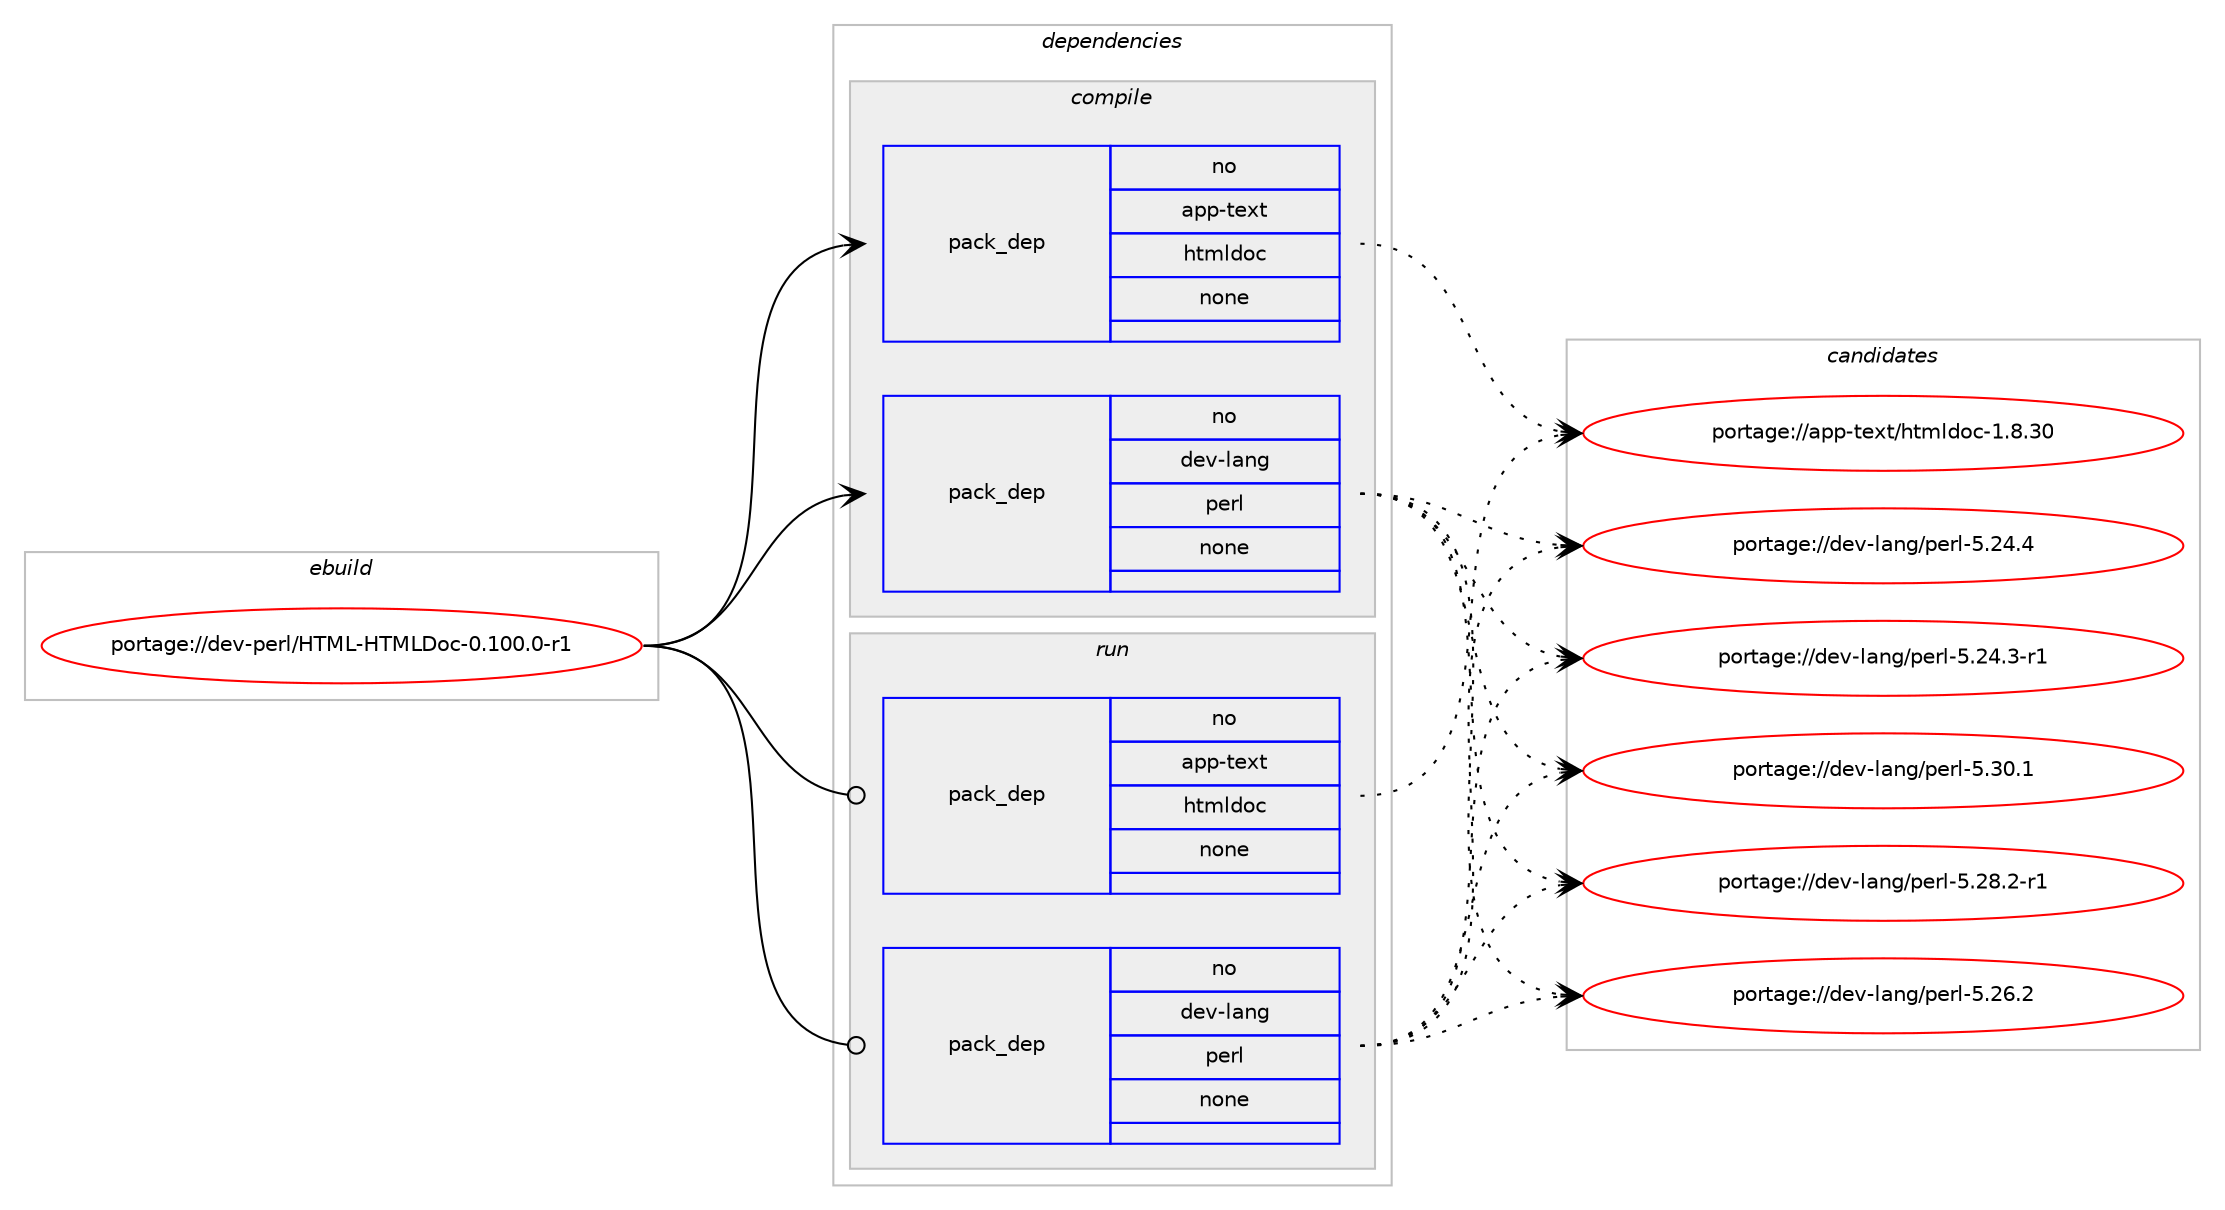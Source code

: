 digraph prolog {

# *************
# Graph options
# *************

newrank=true;
concentrate=true;
compound=true;
graph [rankdir=LR,fontname=Helvetica,fontsize=10,ranksep=1.5];#, ranksep=2.5, nodesep=0.2];
edge  [arrowhead=vee];
node  [fontname=Helvetica,fontsize=10];

# **********
# The ebuild
# **********

subgraph cluster_leftcol {
color=gray;
label=<<i>ebuild</i>>;
id [label="portage://dev-perl/HTML-HTMLDoc-0.100.0-r1", color=red, width=4, href="../dev-perl/HTML-HTMLDoc-0.100.0-r1.svg"];
}

# ****************
# The dependencies
# ****************

subgraph cluster_midcol {
color=gray;
label=<<i>dependencies</i>>;
subgraph cluster_compile {
fillcolor="#eeeeee";
style=filled;
label=<<i>compile</i>>;
subgraph pack365450 {
dependency492690 [label=<<TABLE BORDER="0" CELLBORDER="1" CELLSPACING="0" CELLPADDING="4" WIDTH="220"><TR><TD ROWSPAN="6" CELLPADDING="30">pack_dep</TD></TR><TR><TD WIDTH="110">no</TD></TR><TR><TD>app-text</TD></TR><TR><TD>htmldoc</TD></TR><TR><TD>none</TD></TR><TR><TD></TD></TR></TABLE>>, shape=none, color=blue];
}
id:e -> dependency492690:w [weight=20,style="solid",arrowhead="vee"];
subgraph pack365451 {
dependency492691 [label=<<TABLE BORDER="0" CELLBORDER="1" CELLSPACING="0" CELLPADDING="4" WIDTH="220"><TR><TD ROWSPAN="6" CELLPADDING="30">pack_dep</TD></TR><TR><TD WIDTH="110">no</TD></TR><TR><TD>dev-lang</TD></TR><TR><TD>perl</TD></TR><TR><TD>none</TD></TR><TR><TD></TD></TR></TABLE>>, shape=none, color=blue];
}
id:e -> dependency492691:w [weight=20,style="solid",arrowhead="vee"];
}
subgraph cluster_compileandrun {
fillcolor="#eeeeee";
style=filled;
label=<<i>compile and run</i>>;
}
subgraph cluster_run {
fillcolor="#eeeeee";
style=filled;
label=<<i>run</i>>;
subgraph pack365452 {
dependency492692 [label=<<TABLE BORDER="0" CELLBORDER="1" CELLSPACING="0" CELLPADDING="4" WIDTH="220"><TR><TD ROWSPAN="6" CELLPADDING="30">pack_dep</TD></TR><TR><TD WIDTH="110">no</TD></TR><TR><TD>app-text</TD></TR><TR><TD>htmldoc</TD></TR><TR><TD>none</TD></TR><TR><TD></TD></TR></TABLE>>, shape=none, color=blue];
}
id:e -> dependency492692:w [weight=20,style="solid",arrowhead="odot"];
subgraph pack365453 {
dependency492693 [label=<<TABLE BORDER="0" CELLBORDER="1" CELLSPACING="0" CELLPADDING="4" WIDTH="220"><TR><TD ROWSPAN="6" CELLPADDING="30">pack_dep</TD></TR><TR><TD WIDTH="110">no</TD></TR><TR><TD>dev-lang</TD></TR><TR><TD>perl</TD></TR><TR><TD>none</TD></TR><TR><TD></TD></TR></TABLE>>, shape=none, color=blue];
}
id:e -> dependency492693:w [weight=20,style="solid",arrowhead="odot"];
}
}

# **************
# The candidates
# **************

subgraph cluster_choices {
rank=same;
color=gray;
label=<<i>candidates</i>>;

subgraph choice365450 {
color=black;
nodesep=1;
choice9711211245116101120116471041161091081001119945494656465148 [label="portage://app-text/htmldoc-1.8.30", color=red, width=4,href="../app-text/htmldoc-1.8.30.svg"];
dependency492690:e -> choice9711211245116101120116471041161091081001119945494656465148:w [style=dotted,weight="100"];
}
subgraph choice365451 {
color=black;
nodesep=1;
choice10010111845108971101034711210111410845534651484649 [label="portage://dev-lang/perl-5.30.1", color=red, width=4,href="../dev-lang/perl-5.30.1.svg"];
choice100101118451089711010347112101114108455346505646504511449 [label="portage://dev-lang/perl-5.28.2-r1", color=red, width=4,href="../dev-lang/perl-5.28.2-r1.svg"];
choice10010111845108971101034711210111410845534650544650 [label="portage://dev-lang/perl-5.26.2", color=red, width=4,href="../dev-lang/perl-5.26.2.svg"];
choice10010111845108971101034711210111410845534650524652 [label="portage://dev-lang/perl-5.24.4", color=red, width=4,href="../dev-lang/perl-5.24.4.svg"];
choice100101118451089711010347112101114108455346505246514511449 [label="portage://dev-lang/perl-5.24.3-r1", color=red, width=4,href="../dev-lang/perl-5.24.3-r1.svg"];
dependency492691:e -> choice10010111845108971101034711210111410845534651484649:w [style=dotted,weight="100"];
dependency492691:e -> choice100101118451089711010347112101114108455346505646504511449:w [style=dotted,weight="100"];
dependency492691:e -> choice10010111845108971101034711210111410845534650544650:w [style=dotted,weight="100"];
dependency492691:e -> choice10010111845108971101034711210111410845534650524652:w [style=dotted,weight="100"];
dependency492691:e -> choice100101118451089711010347112101114108455346505246514511449:w [style=dotted,weight="100"];
}
subgraph choice365452 {
color=black;
nodesep=1;
choice9711211245116101120116471041161091081001119945494656465148 [label="portage://app-text/htmldoc-1.8.30", color=red, width=4,href="../app-text/htmldoc-1.8.30.svg"];
dependency492692:e -> choice9711211245116101120116471041161091081001119945494656465148:w [style=dotted,weight="100"];
}
subgraph choice365453 {
color=black;
nodesep=1;
choice10010111845108971101034711210111410845534651484649 [label="portage://dev-lang/perl-5.30.1", color=red, width=4,href="../dev-lang/perl-5.30.1.svg"];
choice100101118451089711010347112101114108455346505646504511449 [label="portage://dev-lang/perl-5.28.2-r1", color=red, width=4,href="../dev-lang/perl-5.28.2-r1.svg"];
choice10010111845108971101034711210111410845534650544650 [label="portage://dev-lang/perl-5.26.2", color=red, width=4,href="../dev-lang/perl-5.26.2.svg"];
choice10010111845108971101034711210111410845534650524652 [label="portage://dev-lang/perl-5.24.4", color=red, width=4,href="../dev-lang/perl-5.24.4.svg"];
choice100101118451089711010347112101114108455346505246514511449 [label="portage://dev-lang/perl-5.24.3-r1", color=red, width=4,href="../dev-lang/perl-5.24.3-r1.svg"];
dependency492693:e -> choice10010111845108971101034711210111410845534651484649:w [style=dotted,weight="100"];
dependency492693:e -> choice100101118451089711010347112101114108455346505646504511449:w [style=dotted,weight="100"];
dependency492693:e -> choice10010111845108971101034711210111410845534650544650:w [style=dotted,weight="100"];
dependency492693:e -> choice10010111845108971101034711210111410845534650524652:w [style=dotted,weight="100"];
dependency492693:e -> choice100101118451089711010347112101114108455346505246514511449:w [style=dotted,weight="100"];
}
}

}
